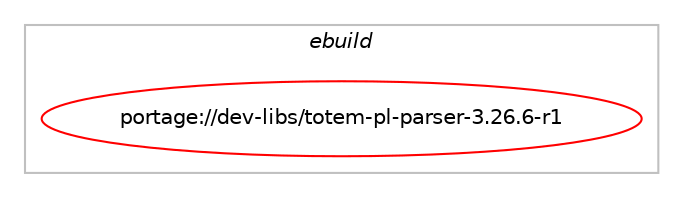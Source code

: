 digraph prolog {

# *************
# Graph options
# *************

newrank=true;
concentrate=true;
compound=true;
graph [rankdir=LR,fontname=Helvetica,fontsize=10,ranksep=1.5];#, ranksep=2.5, nodesep=0.2];
edge  [arrowhead=vee];
node  [fontname=Helvetica,fontsize=10];

# **********
# The ebuild
# **********

subgraph cluster_leftcol {
color=gray;
label=<<i>ebuild</i>>;
id [label="portage://dev-libs/totem-pl-parser-3.26.6-r1", color=red, width=4, href="../dev-libs/totem-pl-parser-3.26.6-r1.svg"];
}

# ****************
# The dependencies
# ****************

subgraph cluster_midcol {
color=gray;
label=<<i>dependencies</i>>;
subgraph cluster_compile {
fillcolor="#eeeeee";
style=filled;
label=<<i>compile</i>>;
# *** BEGIN UNKNOWN DEPENDENCY TYPE (TODO) ***
# id -> equal(use_conditional_group(positive,archive,portage://dev-libs/totem-pl-parser-3.26.6-r1,[package_dependency(portage://dev-libs/totem-pl-parser-3.26.6-r1,install,no,app-arch,libarchive,greaterequal,[3,,,3],[slot(0),equal],[])]))
# *** END UNKNOWN DEPENDENCY TYPE (TODO) ***

# *** BEGIN UNKNOWN DEPENDENCY TYPE (TODO) ***
# id -> equal(use_conditional_group(positive,crypt,portage://dev-libs/totem-pl-parser-3.26.6-r1,[package_dependency(portage://dev-libs/totem-pl-parser-3.26.6-r1,install,no,dev-libs,libgcrypt,none,[,,],[slot(0),equal],[])]))
# *** END UNKNOWN DEPENDENCY TYPE (TODO) ***

# *** BEGIN UNKNOWN DEPENDENCY TYPE (TODO) ***
# id -> equal(use_conditional_group(positive,introspection,portage://dev-libs/totem-pl-parser-3.26.6-r1,[package_dependency(portage://dev-libs/totem-pl-parser-3.26.6-r1,install,no,dev-libs,gobject-introspection,greaterequal,[1.54,,,1.54],any_same_slot,[])]))
# *** END UNKNOWN DEPENDENCY TYPE (TODO) ***

# *** BEGIN UNKNOWN DEPENDENCY TYPE (TODO) ***
# id -> equal(use_conditional_group(positive,uchardet,portage://dev-libs/totem-pl-parser-3.26.6-r1,[package_dependency(portage://dev-libs/totem-pl-parser-3.26.6-r1,install,no,app-i18n,uchardet,none,[,,],[],[])]))
# *** END UNKNOWN DEPENDENCY TYPE (TODO) ***

# *** BEGIN UNKNOWN DEPENDENCY TYPE (TODO) ***
# id -> equal(package_dependency(portage://dev-libs/totem-pl-parser-3.26.6-r1,install,no,dev-libs,glib,greaterequal,[2.56,,,2.56],[slot(2)],[]))
# *** END UNKNOWN DEPENDENCY TYPE (TODO) ***

# *** BEGIN UNKNOWN DEPENDENCY TYPE (TODO) ***
# id -> equal(package_dependency(portage://dev-libs/totem-pl-parser-3.26.6-r1,install,no,dev-libs,libxml2,none,[,,],[slot(2)],[]))
# *** END UNKNOWN DEPENDENCY TYPE (TODO) ***

# *** BEGIN UNKNOWN DEPENDENCY TYPE (TODO) ***
# id -> equal(package_dependency(portage://dev-libs/totem-pl-parser-3.26.6-r1,install,no,dev-util,desktop-file-utils,none,[,,],[],[]))
# *** END UNKNOWN DEPENDENCY TYPE (TODO) ***

# *** BEGIN UNKNOWN DEPENDENCY TYPE (TODO) ***
# id -> equal(package_dependency(portage://dev-libs/totem-pl-parser-3.26.6-r1,install,no,x11-misc,shared-mime-info,none,[,,],[],[]))
# *** END UNKNOWN DEPENDENCY TYPE (TODO) ***

}
subgraph cluster_compileandrun {
fillcolor="#eeeeee";
style=filled;
label=<<i>compile and run</i>>;
}
subgraph cluster_run {
fillcolor="#eeeeee";
style=filled;
label=<<i>run</i>>;
# *** BEGIN UNKNOWN DEPENDENCY TYPE (TODO) ***
# id -> equal(use_conditional_group(positive,archive,portage://dev-libs/totem-pl-parser-3.26.6-r1,[package_dependency(portage://dev-libs/totem-pl-parser-3.26.6-r1,run,no,app-arch,libarchive,greaterequal,[3,,,3],[slot(0),equal],[])]))
# *** END UNKNOWN DEPENDENCY TYPE (TODO) ***

# *** BEGIN UNKNOWN DEPENDENCY TYPE (TODO) ***
# id -> equal(use_conditional_group(positive,crypt,portage://dev-libs/totem-pl-parser-3.26.6-r1,[package_dependency(portage://dev-libs/totem-pl-parser-3.26.6-r1,run,no,dev-libs,libgcrypt,none,[,,],[slot(0),equal],[])]))
# *** END UNKNOWN DEPENDENCY TYPE (TODO) ***

# *** BEGIN UNKNOWN DEPENDENCY TYPE (TODO) ***
# id -> equal(use_conditional_group(positive,introspection,portage://dev-libs/totem-pl-parser-3.26.6-r1,[package_dependency(portage://dev-libs/totem-pl-parser-3.26.6-r1,run,no,dev-libs,gobject-introspection,greaterequal,[1.54,,,1.54],any_same_slot,[])]))
# *** END UNKNOWN DEPENDENCY TYPE (TODO) ***

# *** BEGIN UNKNOWN DEPENDENCY TYPE (TODO) ***
# id -> equal(use_conditional_group(positive,uchardet,portage://dev-libs/totem-pl-parser-3.26.6-r1,[package_dependency(portage://dev-libs/totem-pl-parser-3.26.6-r1,run,no,app-i18n,uchardet,none,[,,],[],[])]))
# *** END UNKNOWN DEPENDENCY TYPE (TODO) ***

# *** BEGIN UNKNOWN DEPENDENCY TYPE (TODO) ***
# id -> equal(package_dependency(portage://dev-libs/totem-pl-parser-3.26.6-r1,run,no,dev-libs,glib,greaterequal,[2.56,,,2.56],[slot(2)],[]))
# *** END UNKNOWN DEPENDENCY TYPE (TODO) ***

# *** BEGIN UNKNOWN DEPENDENCY TYPE (TODO) ***
# id -> equal(package_dependency(portage://dev-libs/totem-pl-parser-3.26.6-r1,run,no,dev-libs,libxml2,none,[,,],[slot(2)],[]))
# *** END UNKNOWN DEPENDENCY TYPE (TODO) ***

}
}

# **************
# The candidates
# **************

subgraph cluster_choices {
rank=same;
color=gray;
label=<<i>candidates</i>>;

}

}
